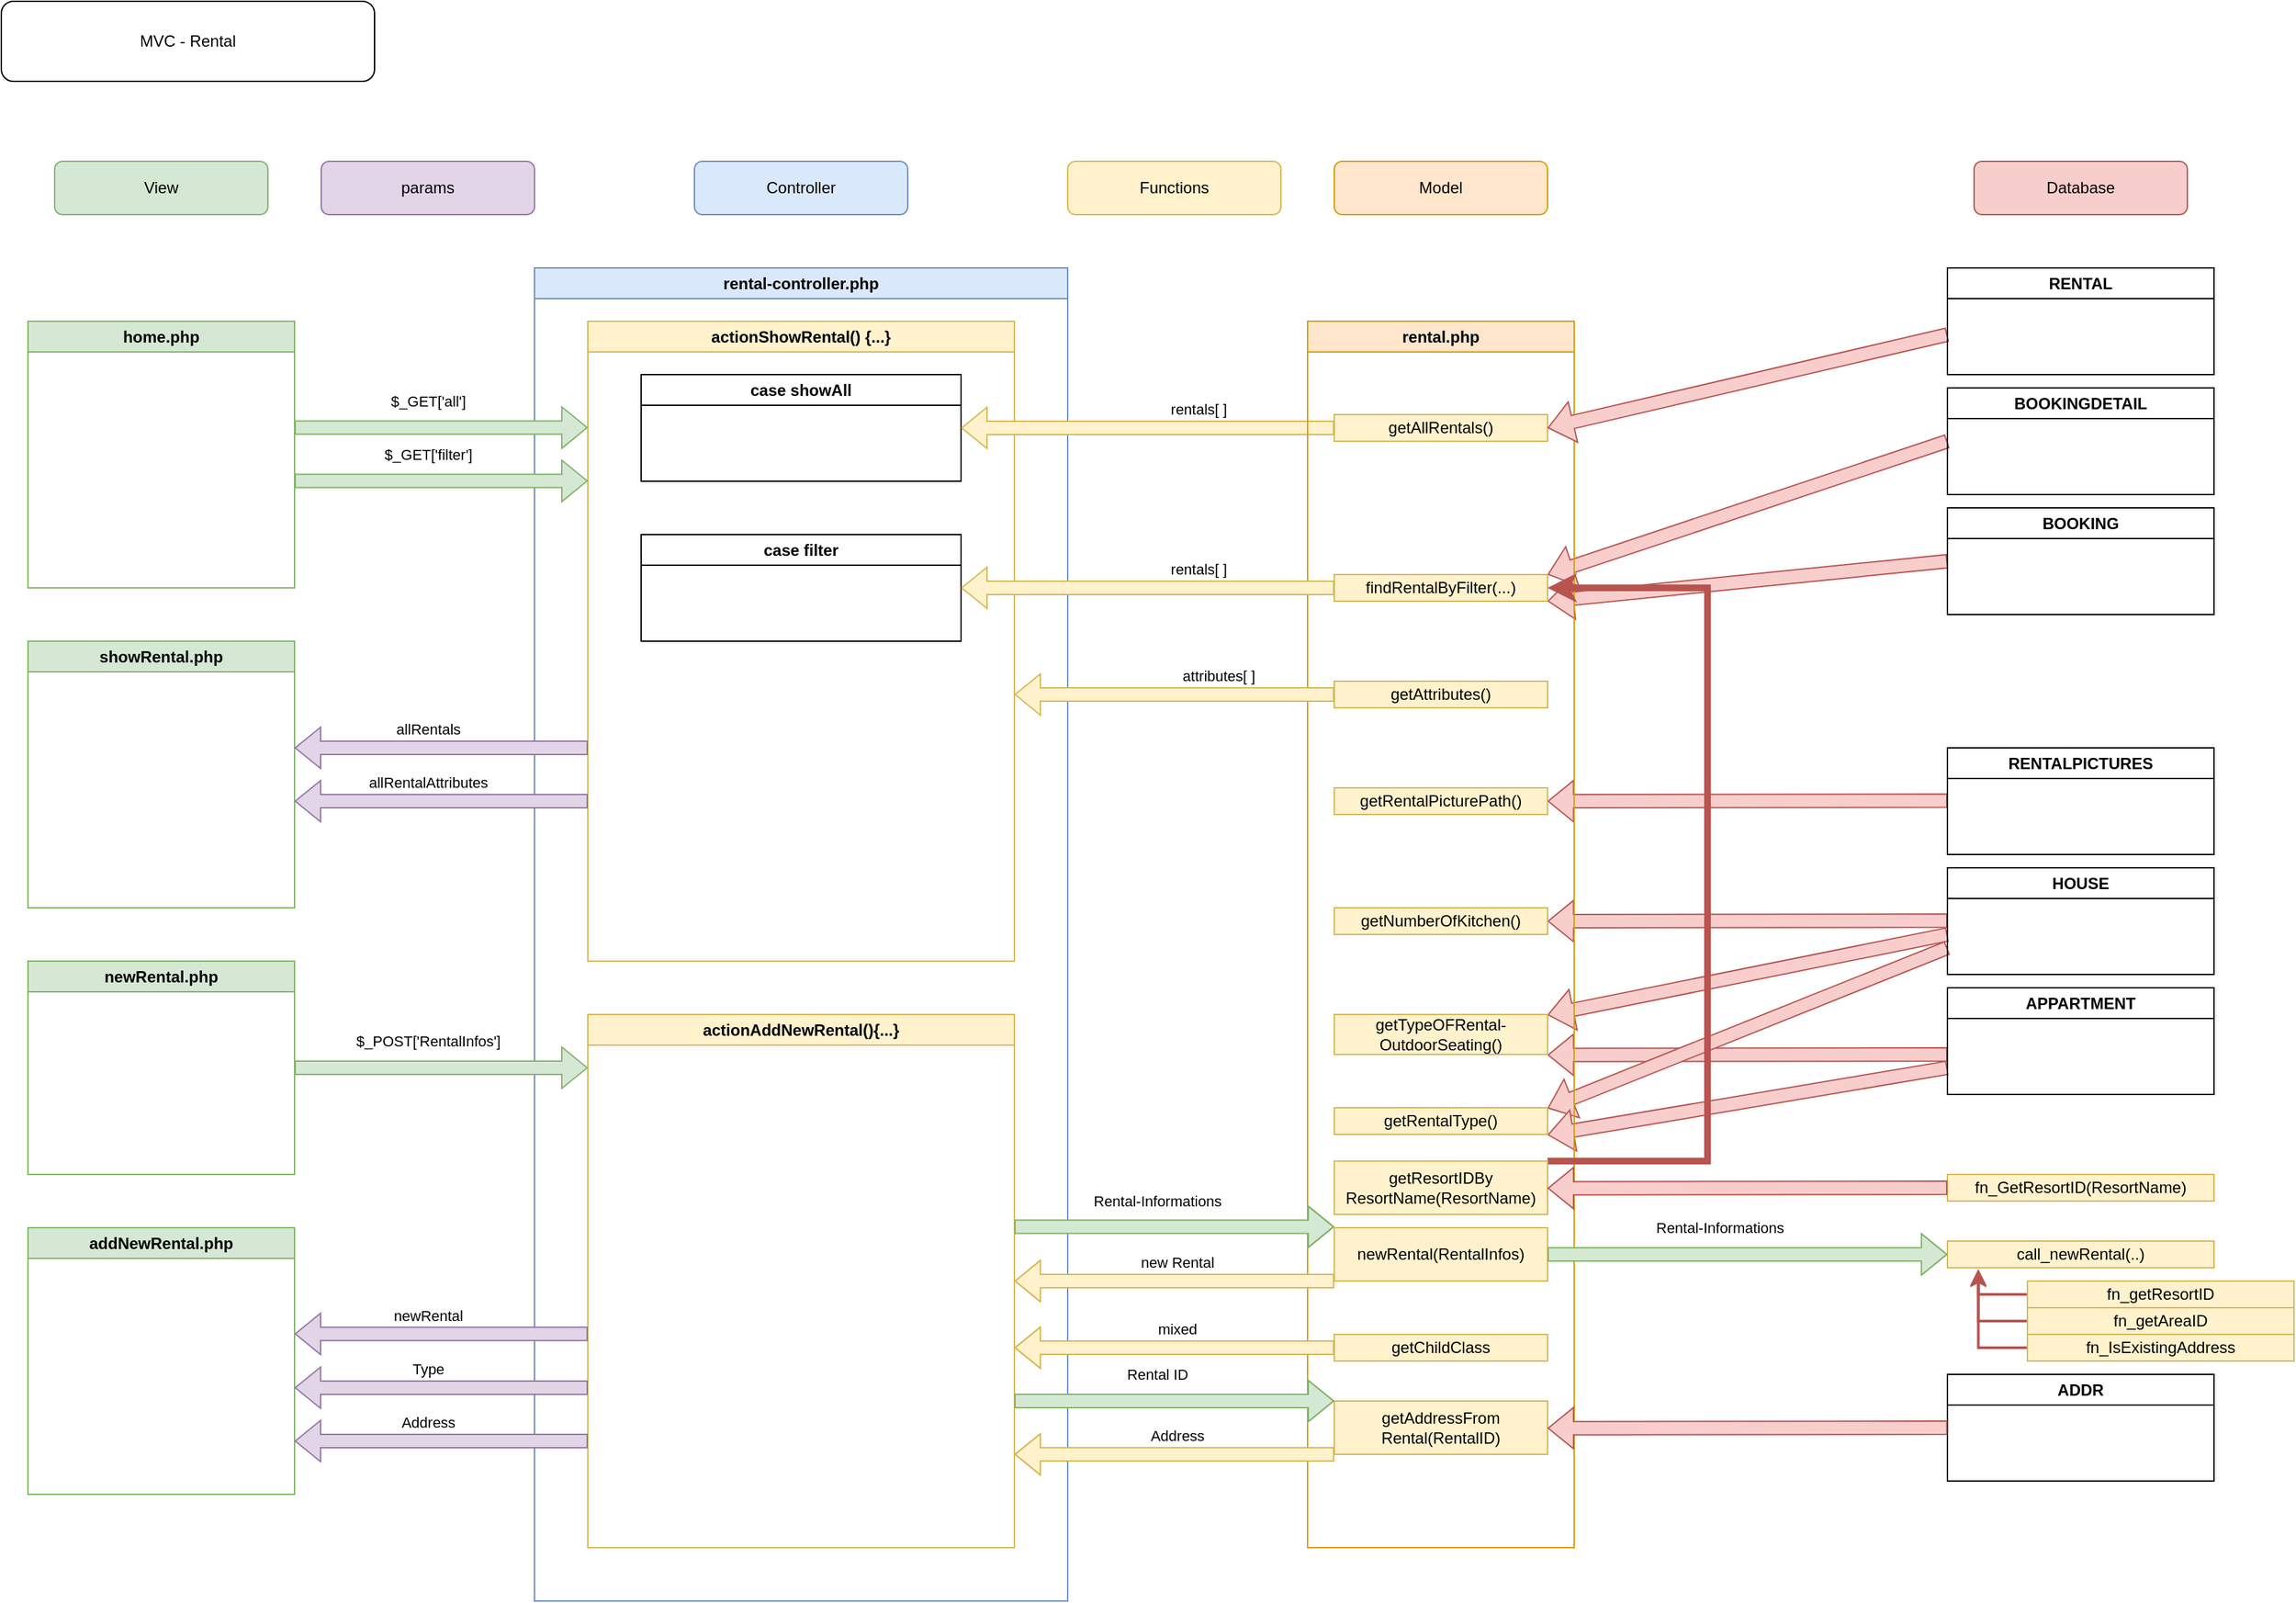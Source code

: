 <mxfile version="20.8.8" type="device"><diagram name="Seite-1" id="UAQmWg7MpizIO0bGezE8"><mxGraphModel dx="2963" dy="2755" grid="1" gridSize="10" guides="1" tooltips="1" connect="1" arrows="1" fold="1" page="1" pageScale="1" pageWidth="827" pageHeight="1169" math="0" shadow="0"><root><mxCell id="0"/><mxCell id="1" parent="0"/><mxCell id="gLRPhGe-5DFyPucecR43-65" value="" style="shape=flexArrow;endArrow=classic;html=1;rounded=0;entryX=1;entryY=0.5;entryDx=0;entryDy=0;exitX=0;exitY=0.5;exitDx=0;exitDy=0;fillColor=#f8cecc;strokeColor=#b85450;" edge="1" parent="1" source="gLRPhGe-5DFyPucecR43-41"><mxGeometry width="50" height="50" relative="1" as="geometry"><mxPoint x="1460" y="280.0" as="sourcePoint"/><mxPoint x="1160" y="350.0" as="targetPoint"/></mxGeometry></mxCell><mxCell id="gLRPhGe-5DFyPucecR43-53" value="" style="shape=flexArrow;endArrow=classic;html=1;rounded=0;entryX=1;entryY=0.5;entryDx=0;entryDy=0;fillColor=#f8cecc;strokeColor=#b85450;" edge="1" parent="1"><mxGeometry width="50" height="50" relative="1" as="geometry"><mxPoint x="1460" y="609.66" as="sourcePoint"/><mxPoint x="1160" y="610" as="targetPoint"/></mxGeometry></mxCell><mxCell id="gLRPhGe-5DFyPucecR43-56" value="" style="shape=flexArrow;endArrow=classic;html=1;rounded=0;entryX=1;entryY=0.5;entryDx=0;entryDy=0;fillColor=#f8cecc;strokeColor=#b85450;" edge="1" parent="1"><mxGeometry width="50" height="50" relative="1" as="geometry"><mxPoint x="1460" y="710.0" as="sourcePoint"/><mxPoint x="1160" y="710.34" as="targetPoint"/></mxGeometry></mxCell><mxCell id="gLRPhGe-5DFyPucecR43-58" value="" style="shape=flexArrow;endArrow=classic;html=1;rounded=0;entryX=1;entryY=0.5;entryDx=0;entryDy=0;fillColor=#f8cecc;strokeColor=#b85450;" edge="1" parent="1"><mxGeometry width="50" height="50" relative="1" as="geometry"><mxPoint x="1460" y="620" as="sourcePoint"/><mxPoint x="1160" y="680.34" as="targetPoint"/></mxGeometry></mxCell><mxCell id="gLRPhGe-5DFyPucecR43-61" value="" style="shape=flexArrow;endArrow=classic;html=1;rounded=0;entryX=1;entryY=0.5;entryDx=0;entryDy=0;fillColor=#f8cecc;strokeColor=#b85450;" edge="1" parent="1"><mxGeometry width="50" height="50" relative="1" as="geometry"><mxPoint x="1460" y="630" as="sourcePoint"/><mxPoint x="1160" y="750.34" as="targetPoint"/></mxGeometry></mxCell><mxCell id="gLRPhGe-5DFyPucecR43-63" value="" style="shape=flexArrow;endArrow=classic;html=1;rounded=0;entryX=1;entryY=0.5;entryDx=0;entryDy=0;exitX=0;exitY=0.75;exitDx=0;exitDy=0;fillColor=#f8cecc;strokeColor=#b85450;" edge="1" parent="1" source="gLRPhGe-5DFyPucecR43-38"><mxGeometry width="50" height="50" relative="1" as="geometry"><mxPoint x="1460" y="770" as="sourcePoint"/><mxPoint x="1160" y="770.34" as="targetPoint"/></mxGeometry></mxCell><mxCell id="gLRPhGe-5DFyPucecR43-48" value="" style="shape=flexArrow;endArrow=classic;html=1;rounded=0;entryX=1;entryY=0.5;entryDx=0;entryDy=0;fillColor=#f8cecc;strokeColor=#b85450;" edge="1" parent="1" target="gLRPhGe-5DFyPucecR43-50"><mxGeometry width="50" height="50" relative="1" as="geometry"><mxPoint x="1460" y="519.66" as="sourcePoint"/><mxPoint x="1180" y="519.66" as="targetPoint"/></mxGeometry></mxCell><mxCell id="gLRPhGe-5DFyPucecR43-66" value="" style="shape=flexArrow;endArrow=classic;html=1;rounded=0;entryX=1;entryY=1;entryDx=0;entryDy=0;exitX=0;exitY=0.5;exitDx=0;exitDy=0;fillColor=#f8cecc;strokeColor=#b85450;" edge="1" parent="1" source="gLRPhGe-5DFyPucecR43-42" target="gLRPhGe-5DFyPucecR43-26"><mxGeometry width="50" height="50" relative="1" as="geometry"><mxPoint x="1470" y="260.0" as="sourcePoint"/><mxPoint x="1170" y="360" as="targetPoint"/></mxGeometry></mxCell><mxCell id="gLRPhGe-5DFyPucecR43-1" value="View" style="rounded=1;whiteSpace=wrap;html=1;fillColor=#d5e8d4;strokeColor=#82b366;" vertex="1" parent="1"><mxGeometry x="40" y="40" width="160" height="40" as="geometry"/></mxCell><mxCell id="gLRPhGe-5DFyPucecR43-2" value="Controller" style="rounded=1;whiteSpace=wrap;html=1;fillColor=#dae8fc;strokeColor=#6c8ebf;" vertex="1" parent="1"><mxGeometry x="520" y="40" width="160" height="40" as="geometry"/></mxCell><mxCell id="gLRPhGe-5DFyPucecR43-3" value="Model" style="rounded=1;whiteSpace=wrap;html=1;fillColor=#ffe6cc;strokeColor=#d79b00;" vertex="1" parent="1"><mxGeometry x="1000" y="40" width="160" height="40" as="geometry"/></mxCell><mxCell id="gLRPhGe-5DFyPucecR43-4" value="Database" style="rounded=1;whiteSpace=wrap;html=1;fillColor=#f8cecc;strokeColor=#b85450;" vertex="1" parent="1"><mxGeometry x="1480" y="40" width="160" height="40" as="geometry"/></mxCell><mxCell id="gLRPhGe-5DFyPucecR43-5" value="home.php" style="swimlane;whiteSpace=wrap;html=1;fillColor=#d5e8d4;strokeColor=#82b366;" vertex="1" parent="1"><mxGeometry x="20" y="160" width="200" height="200" as="geometry"/></mxCell><mxCell id="gLRPhGe-5DFyPucecR43-6" value="showRental.php" style="swimlane;whiteSpace=wrap;html=1;fillColor=#d5e8d4;strokeColor=#82b366;" vertex="1" parent="1"><mxGeometry x="20" y="400" width="200" height="200" as="geometry"/></mxCell><mxCell id="gLRPhGe-5DFyPucecR43-7" value="newRental.php" style="swimlane;whiteSpace=wrap;html=1;fillColor=#d5e8d4;strokeColor=#82b366;" vertex="1" parent="1"><mxGeometry x="20" y="640" width="200" height="160" as="geometry"/></mxCell><mxCell id="gLRPhGe-5DFyPucecR43-8" value="addNewRental.php" style="swimlane;whiteSpace=wrap;html=1;fillColor=#d5e8d4;strokeColor=#82b366;" vertex="1" parent="1"><mxGeometry x="20" y="840" width="200" height="200" as="geometry"/></mxCell><mxCell id="gLRPhGe-5DFyPucecR43-9" value="rental-controller.php" style="swimlane;whiteSpace=wrap;html=1;fillColor=#dae8fc;strokeColor=#6c8ebf;" vertex="1" parent="1"><mxGeometry x="400" y="120" width="400" height="1000" as="geometry"/></mxCell><mxCell id="gLRPhGe-5DFyPucecR43-10" value="actionShowRental() {...}" style="swimlane;whiteSpace=wrap;html=1;fillColor=#fff2cc;strokeColor=#d6b656;" vertex="1" parent="gLRPhGe-5DFyPucecR43-9"><mxGeometry x="40" y="40" width="320" height="480" as="geometry"/></mxCell><mxCell id="gLRPhGe-5DFyPucecR43-15" value="case showAll" style="swimlane;whiteSpace=wrap;html=1;" vertex="1" parent="gLRPhGe-5DFyPucecR43-10"><mxGeometry x="40" y="40" width="240" height="80" as="geometry"/></mxCell><mxCell id="gLRPhGe-5DFyPucecR43-23" value="case filter" style="swimlane;whiteSpace=wrap;html=1;" vertex="1" parent="gLRPhGe-5DFyPucecR43-10"><mxGeometry x="40" y="160" width="240" height="80" as="geometry"/></mxCell><mxCell id="gLRPhGe-5DFyPucecR43-20" value="" style="shape=flexArrow;endArrow=classic;html=1;rounded=0;fillColor=#fff2cc;strokeColor=#d6b656;" edge="1" parent="gLRPhGe-5DFyPucecR43-9"><mxGeometry width="50" height="50" relative="1" as="geometry"><mxPoint x="600" y="120" as="sourcePoint"/><mxPoint x="320" y="120" as="targetPoint"/></mxGeometry></mxCell><mxCell id="gLRPhGe-5DFyPucecR43-21" value="rentals[ ]" style="edgeLabel;html=1;align=center;verticalAlign=middle;resizable=0;points=[];" vertex="1" connectable="0" parent="gLRPhGe-5DFyPucecR43-20"><mxGeometry x="-0.273" y="3" relative="1" as="geometry"><mxPoint y="-17" as="offset"/></mxGeometry></mxCell><mxCell id="gLRPhGe-5DFyPucecR43-71" value="actionAddNewRental(){...}" style="swimlane;whiteSpace=wrap;html=1;fillColor=#fff2cc;strokeColor=#d6b656;" vertex="1" parent="gLRPhGe-5DFyPucecR43-9"><mxGeometry x="40" y="560" width="320" height="400" as="geometry"/></mxCell><mxCell id="gLRPhGe-5DFyPucecR43-11" value="" style="shape=flexArrow;endArrow=classic;html=1;rounded=0;fillColor=#d5e8d4;strokeColor=#82b366;" edge="1" parent="1"><mxGeometry width="50" height="50" relative="1" as="geometry"><mxPoint x="220" y="239.76" as="sourcePoint"/><mxPoint x="440" y="239.76" as="targetPoint"/></mxGeometry></mxCell><mxCell id="gLRPhGe-5DFyPucecR43-12" value="$_GET['all']" style="edgeLabel;html=1;align=center;verticalAlign=middle;resizable=0;points=[];" vertex="1" connectable="0" parent="gLRPhGe-5DFyPucecR43-11"><mxGeometry x="-0.273" y="3" relative="1" as="geometry"><mxPoint x="20" y="-17" as="offset"/></mxGeometry></mxCell><mxCell id="gLRPhGe-5DFyPucecR43-13" value="" style="shape=flexArrow;endArrow=classic;html=1;rounded=0;fillColor=#d5e8d4;strokeColor=#82b366;" edge="1" parent="1"><mxGeometry width="50" height="50" relative="1" as="geometry"><mxPoint x="220" y="279.76" as="sourcePoint"/><mxPoint x="440" y="279.76" as="targetPoint"/></mxGeometry></mxCell><mxCell id="gLRPhGe-5DFyPucecR43-14" value="$_GET['filter']" style="edgeLabel;html=1;align=center;verticalAlign=middle;resizable=0;points=[];" vertex="1" connectable="0" parent="gLRPhGe-5DFyPucecR43-13"><mxGeometry x="-0.273" y="3" relative="1" as="geometry"><mxPoint x="20" y="-17" as="offset"/></mxGeometry></mxCell><mxCell id="gLRPhGe-5DFyPucecR43-19" value="rental.php" style="swimlane;whiteSpace=wrap;html=1;fillColor=#ffe6cc;strokeColor=#d79b00;" vertex="1" parent="1"><mxGeometry x="980" y="160" width="200" height="920" as="geometry"/></mxCell><mxCell id="gLRPhGe-5DFyPucecR43-22" value="getAllRentals()" style="rounded=0;whiteSpace=wrap;html=1;fillColor=#fff2cc;strokeColor=#d6b656;" vertex="1" parent="gLRPhGe-5DFyPucecR43-19"><mxGeometry x="20" y="70" width="160" height="20" as="geometry"/></mxCell><mxCell id="gLRPhGe-5DFyPucecR43-24" value="" style="shape=flexArrow;endArrow=classic;html=1;rounded=0;fillColor=#fff2cc;strokeColor=#d6b656;" edge="1" parent="gLRPhGe-5DFyPucecR43-19"><mxGeometry width="50" height="50" relative="1" as="geometry"><mxPoint x="20" y="200.0" as="sourcePoint"/><mxPoint x="-260" y="200.0" as="targetPoint"/></mxGeometry></mxCell><mxCell id="gLRPhGe-5DFyPucecR43-25" value="rentals[ ]" style="edgeLabel;html=1;align=center;verticalAlign=middle;resizable=0;points=[];" vertex="1" connectable="0" parent="gLRPhGe-5DFyPucecR43-24"><mxGeometry x="-0.273" y="3" relative="1" as="geometry"><mxPoint y="-17" as="offset"/></mxGeometry></mxCell><mxCell id="gLRPhGe-5DFyPucecR43-26" value="findRentalByFilter(...)" style="rounded=0;whiteSpace=wrap;html=1;fillColor=#fff2cc;strokeColor=#d6b656;" vertex="1" parent="gLRPhGe-5DFyPucecR43-19"><mxGeometry x="20" y="190" width="160" height="20" as="geometry"/></mxCell><mxCell id="gLRPhGe-5DFyPucecR43-27" value="getAttributes()" style="rounded=0;whiteSpace=wrap;html=1;fillColor=#fff2cc;strokeColor=#d6b656;" vertex="1" parent="gLRPhGe-5DFyPucecR43-19"><mxGeometry x="20" y="270" width="160" height="20" as="geometry"/></mxCell><mxCell id="gLRPhGe-5DFyPucecR43-45" value="" style="shape=flexArrow;endArrow=classic;html=1;rounded=0;entryX=1;entryY=0.5;entryDx=0;entryDy=0;fillColor=#f8cecc;strokeColor=#b85450;" edge="1" parent="gLRPhGe-5DFyPucecR43-19" target="gLRPhGe-5DFyPucecR43-22"><mxGeometry width="50" height="50" relative="1" as="geometry"><mxPoint x="480" y="10" as="sourcePoint"/><mxPoint x="-100" y="79.66" as="targetPoint"/></mxGeometry></mxCell><mxCell id="gLRPhGe-5DFyPucecR43-50" value="getRentalPicturePath()" style="rounded=0;whiteSpace=wrap;html=1;fillColor=#fff2cc;strokeColor=#d6b656;" vertex="1" parent="gLRPhGe-5DFyPucecR43-19"><mxGeometry x="20" y="350" width="160" height="20" as="geometry"/></mxCell><mxCell id="gLRPhGe-5DFyPucecR43-51" style="edgeStyle=orthogonalEdgeStyle;rounded=0;orthogonalLoop=1;jettySize=auto;html=1;exitX=0.5;exitY=1;exitDx=0;exitDy=0;" edge="1" parent="gLRPhGe-5DFyPucecR43-19" source="gLRPhGe-5DFyPucecR43-26" target="gLRPhGe-5DFyPucecR43-26"><mxGeometry relative="1" as="geometry"/></mxCell><mxCell id="gLRPhGe-5DFyPucecR43-52" value="getNumberOfKitchen()" style="rounded=0;whiteSpace=wrap;html=1;fillColor=#fff2cc;strokeColor=#d6b656;" vertex="1" parent="gLRPhGe-5DFyPucecR43-19"><mxGeometry x="20" y="440" width="160" height="20" as="geometry"/></mxCell><mxCell id="gLRPhGe-5DFyPucecR43-68" style="edgeStyle=orthogonalEdgeStyle;rounded=0;orthogonalLoop=1;jettySize=auto;html=1;exitX=1;exitY=0.5;exitDx=0;exitDy=0;entryX=1;entryY=0;entryDx=0;entryDy=0;startArrow=classic;startFill=1;endArrow=none;endFill=0;fillColor=#f8cecc;strokeColor=#b85450;strokeWidth=5;" edge="1" parent="gLRPhGe-5DFyPucecR43-19" source="gLRPhGe-5DFyPucecR43-26" target="gLRPhGe-5DFyPucecR43-67"><mxGeometry relative="1" as="geometry"><Array as="points"><mxPoint x="300" y="200"/><mxPoint x="300" y="630"/></Array></mxGeometry></mxCell><mxCell id="gLRPhGe-5DFyPucecR43-55" value="getTypeOFRental-&lt;br&gt;OutdoorSeating()" style="rounded=0;whiteSpace=wrap;html=1;fillColor=#fff2cc;strokeColor=#d6b656;" vertex="1" parent="gLRPhGe-5DFyPucecR43-19"><mxGeometry x="20" y="520" width="160" height="30" as="geometry"/></mxCell><mxCell id="gLRPhGe-5DFyPucecR43-60" value="getRentalType()" style="rounded=0;whiteSpace=wrap;html=1;fillColor=#fff2cc;strokeColor=#d6b656;" vertex="1" parent="gLRPhGe-5DFyPucecR43-19"><mxGeometry x="20" y="590" width="160" height="20" as="geometry"/></mxCell><mxCell id="gLRPhGe-5DFyPucecR43-67" value="getResortIDBy&lt;br&gt;ResortName(ResortName)" style="rounded=0;whiteSpace=wrap;html=1;fillColor=#fff2cc;strokeColor=#d6b656;" vertex="1" parent="gLRPhGe-5DFyPucecR43-19"><mxGeometry x="20" y="630" width="160" height="40" as="geometry"/></mxCell><mxCell id="gLRPhGe-5DFyPucecR43-72" value="newRental(RentalInfos)" style="rounded=0;whiteSpace=wrap;html=1;fillColor=#fff2cc;strokeColor=#d6b656;" vertex="1" parent="gLRPhGe-5DFyPucecR43-19"><mxGeometry x="20" y="680" width="160" height="40" as="geometry"/></mxCell><mxCell id="gLRPhGe-5DFyPucecR43-73" value="getChildClass" style="rounded=0;whiteSpace=wrap;html=1;fillColor=#fff2cc;strokeColor=#d6b656;" vertex="1" parent="gLRPhGe-5DFyPucecR43-19"><mxGeometry x="20" y="760" width="160" height="20" as="geometry"/></mxCell><mxCell id="gLRPhGe-5DFyPucecR43-82" value="getAddressFrom&lt;br&gt;Rental(RentalID)" style="rounded=0;whiteSpace=wrap;html=1;fillColor=#fff2cc;strokeColor=#d6b656;" vertex="1" parent="gLRPhGe-5DFyPucecR43-19"><mxGeometry x="20" y="810" width="160" height="40" as="geometry"/></mxCell><mxCell id="gLRPhGe-5DFyPucecR43-31" value="" style="shape=flexArrow;endArrow=classic;html=1;rounded=0;fillColor=#fff2cc;strokeColor=#d6b656;" edge="1" parent="1"><mxGeometry width="50" height="50" relative="1" as="geometry"><mxPoint x="1000" y="440" as="sourcePoint"/><mxPoint x="760" y="440" as="targetPoint"/></mxGeometry></mxCell><mxCell id="gLRPhGe-5DFyPucecR43-32" value="attributes[ ]" style="edgeLabel;html=1;align=center;verticalAlign=middle;resizable=0;points=[];" vertex="1" connectable="0" parent="gLRPhGe-5DFyPucecR43-31"><mxGeometry x="-0.273" y="3" relative="1" as="geometry"><mxPoint y="-17" as="offset"/></mxGeometry></mxCell><mxCell id="gLRPhGe-5DFyPucecR43-33" value="" style="shape=flexArrow;endArrow=classic;html=1;rounded=0;strokeColor=#9673a6;fillColor=#e1d5e7;" edge="1" parent="1"><mxGeometry width="50" height="50" relative="1" as="geometry"><mxPoint x="440" y="480" as="sourcePoint"/><mxPoint x="220" y="480" as="targetPoint"/></mxGeometry></mxCell><mxCell id="gLRPhGe-5DFyPucecR43-34" value="allRentals" style="edgeLabel;html=1;align=center;verticalAlign=middle;resizable=0;points=[];" vertex="1" connectable="0" parent="gLRPhGe-5DFyPucecR43-33"><mxGeometry x="-0.273" y="3" relative="1" as="geometry"><mxPoint x="-40" y="-17" as="offset"/></mxGeometry></mxCell><mxCell id="gLRPhGe-5DFyPucecR43-35" value="" style="shape=flexArrow;endArrow=classic;html=1;rounded=0;strokeColor=#9673a6;fillColor=#e1d5e7;" edge="1" parent="1"><mxGeometry width="50" height="50" relative="1" as="geometry"><mxPoint x="440" y="520" as="sourcePoint"/><mxPoint x="220" y="520" as="targetPoint"/></mxGeometry></mxCell><mxCell id="gLRPhGe-5DFyPucecR43-36" value="allRentalAttributes" style="edgeLabel;html=1;align=center;verticalAlign=middle;resizable=0;points=[];" vertex="1" connectable="0" parent="gLRPhGe-5DFyPucecR43-35"><mxGeometry x="-0.273" y="3" relative="1" as="geometry"><mxPoint x="-40" y="-17" as="offset"/></mxGeometry></mxCell><mxCell id="gLRPhGe-5DFyPucecR43-37" value="RENTAL" style="swimlane;whiteSpace=wrap;html=1;" vertex="1" parent="1"><mxGeometry x="1460" y="120" width="200" height="80" as="geometry"/></mxCell><mxCell id="gLRPhGe-5DFyPucecR43-38" value="APPARTMENT" style="swimlane;whiteSpace=wrap;html=1;" vertex="1" parent="1"><mxGeometry x="1460" y="660" width="200" height="80" as="geometry"/></mxCell><mxCell id="gLRPhGe-5DFyPucecR43-39" value="HOUSE" style="swimlane;whiteSpace=wrap;html=1;" vertex="1" parent="1"><mxGeometry x="1460" y="570" width="200" height="80" as="geometry"/></mxCell><mxCell id="gLRPhGe-5DFyPucecR43-40" value="RENTALPICTURES" style="swimlane;whiteSpace=wrap;html=1;" vertex="1" parent="1"><mxGeometry x="1460" y="480" width="200" height="80" as="geometry"/></mxCell><mxCell id="gLRPhGe-5DFyPucecR43-41" value="BOOKINGDETAIL" style="swimlane;whiteSpace=wrap;html=1;" vertex="1" parent="1"><mxGeometry x="1460" y="210" width="200" height="80" as="geometry"/></mxCell><mxCell id="gLRPhGe-5DFyPucecR43-42" value="BOOKING" style="swimlane;whiteSpace=wrap;html=1;" vertex="1" parent="1"><mxGeometry x="1460" y="300" width="200" height="80" as="geometry"/></mxCell><mxCell id="gLRPhGe-5DFyPucecR43-43" value="fn_GetResortID(ResortName)" style="rounded=0;whiteSpace=wrap;html=1;fillColor=#fff2cc;strokeColor=#d6b656;" vertex="1" parent="1"><mxGeometry x="1460" y="800" width="200" height="20" as="geometry"/></mxCell><mxCell id="gLRPhGe-5DFyPucecR43-44" value="ADDR" style="swimlane;whiteSpace=wrap;html=1;" vertex="1" parent="1"><mxGeometry x="1460" y="950" width="200" height="80" as="geometry"/></mxCell><mxCell id="gLRPhGe-5DFyPucecR43-69" value="" style="shape=flexArrow;endArrow=classic;html=1;rounded=0;fillColor=#d5e8d4;strokeColor=#82b366;" edge="1" parent="1"><mxGeometry width="50" height="50" relative="1" as="geometry"><mxPoint x="220" y="720" as="sourcePoint"/><mxPoint x="440" y="720" as="targetPoint"/></mxGeometry></mxCell><mxCell id="gLRPhGe-5DFyPucecR43-70" value="$_POST['RentalInfos']" style="edgeLabel;html=1;align=center;verticalAlign=middle;resizable=0;points=[];" vertex="1" connectable="0" parent="gLRPhGe-5DFyPucecR43-69"><mxGeometry x="-0.273" y="3" relative="1" as="geometry"><mxPoint x="20" y="-17" as="offset"/></mxGeometry></mxCell><mxCell id="gLRPhGe-5DFyPucecR43-74" value="" style="shape=flexArrow;endArrow=classic;html=1;rounded=0;entryX=0;entryY=0.5;entryDx=0;entryDy=0;fillColor=#d5e8d4;strokeColor=#82b366;" edge="1" parent="1"><mxGeometry width="50" height="50" relative="1" as="geometry"><mxPoint x="760" y="839.31" as="sourcePoint"/><mxPoint x="1000" y="839.31" as="targetPoint"/><Array as="points"><mxPoint x="850" y="839.31"/><mxPoint x="880" y="839.31"/><mxPoint x="890" y="839.31"/><mxPoint x="920" y="839.31"/></Array></mxGeometry></mxCell><mxCell id="gLRPhGe-5DFyPucecR43-75" value="Rental-Informations" style="edgeLabel;html=1;align=center;verticalAlign=middle;resizable=0;points=[];" vertex="1" connectable="0" parent="gLRPhGe-5DFyPucecR43-74"><mxGeometry x="-0.273" y="3" relative="1" as="geometry"><mxPoint x="20" y="-17" as="offset"/></mxGeometry></mxCell><mxCell id="gLRPhGe-5DFyPucecR43-78" value="" style="shape=flexArrow;endArrow=classic;html=1;rounded=0;exitX=0;exitY=1;exitDx=0;exitDy=0;fillColor=#fff2cc;strokeColor=#d6b656;" edge="1" parent="1" source="gLRPhGe-5DFyPucecR43-72"><mxGeometry width="50" height="50" relative="1" as="geometry"><mxPoint x="760" y="880" as="sourcePoint"/><mxPoint x="760" y="880" as="targetPoint"/><Array as="points"><mxPoint x="850" y="880"/><mxPoint x="880" y="880"/><mxPoint x="890" y="880"/><mxPoint x="920" y="880"/></Array></mxGeometry></mxCell><mxCell id="gLRPhGe-5DFyPucecR43-79" value="new Rental" style="edgeLabel;html=1;align=center;verticalAlign=middle;resizable=0;points=[];" vertex="1" connectable="0" parent="gLRPhGe-5DFyPucecR43-78"><mxGeometry x="-0.273" y="3" relative="1" as="geometry"><mxPoint x="20" y="-17" as="offset"/></mxGeometry></mxCell><mxCell id="gLRPhGe-5DFyPucecR43-80" value="" style="shape=flexArrow;endArrow=classic;html=1;rounded=0;exitX=0;exitY=1;exitDx=0;exitDy=0;fillColor=#fff2cc;strokeColor=#d6b656;" edge="1" parent="1"><mxGeometry width="50" height="50" relative="1" as="geometry"><mxPoint x="1000" y="930" as="sourcePoint"/><mxPoint x="760" y="930" as="targetPoint"/><Array as="points"><mxPoint x="850" y="930"/><mxPoint x="880" y="930"/><mxPoint x="890" y="930"/><mxPoint x="920" y="930"/></Array></mxGeometry></mxCell><mxCell id="gLRPhGe-5DFyPucecR43-81" value="mixed" style="edgeLabel;html=1;align=center;verticalAlign=middle;resizable=0;points=[];" vertex="1" connectable="0" parent="gLRPhGe-5DFyPucecR43-80"><mxGeometry x="-0.273" y="3" relative="1" as="geometry"><mxPoint x="20" y="-17" as="offset"/></mxGeometry></mxCell><mxCell id="gLRPhGe-5DFyPucecR43-83" value="" style="shape=flexArrow;endArrow=classic;html=1;rounded=0;entryX=0;entryY=0.5;entryDx=0;entryDy=0;fillColor=#d5e8d4;strokeColor=#82b366;" edge="1" parent="1"><mxGeometry width="50" height="50" relative="1" as="geometry"><mxPoint x="760" y="970" as="sourcePoint"/><mxPoint x="1000" y="970" as="targetPoint"/><Array as="points"><mxPoint x="850" y="970"/><mxPoint x="880" y="970"/><mxPoint x="890" y="970"/><mxPoint x="920" y="970"/></Array></mxGeometry></mxCell><mxCell id="gLRPhGe-5DFyPucecR43-84" value="Rental ID" style="edgeLabel;html=1;align=center;verticalAlign=middle;resizable=0;points=[];" vertex="1" connectable="0" parent="gLRPhGe-5DFyPucecR43-83"><mxGeometry x="-0.273" y="3" relative="1" as="geometry"><mxPoint x="20" y="-17" as="offset"/></mxGeometry></mxCell><mxCell id="gLRPhGe-5DFyPucecR43-85" value="" style="shape=flexArrow;endArrow=classic;html=1;rounded=0;exitX=0;exitY=1;exitDx=0;exitDy=0;fillColor=#fff2cc;strokeColor=#d6b656;" edge="1" parent="1"><mxGeometry width="50" height="50" relative="1" as="geometry"><mxPoint x="1000" y="1010" as="sourcePoint"/><mxPoint x="760" y="1010" as="targetPoint"/><Array as="points"><mxPoint x="850" y="1010"/><mxPoint x="880" y="1010"/><mxPoint x="890" y="1010"/><mxPoint x="920" y="1010"/></Array></mxGeometry></mxCell><mxCell id="gLRPhGe-5DFyPucecR43-86" value="Address" style="edgeLabel;html=1;align=center;verticalAlign=middle;resizable=0;points=[];" vertex="1" connectable="0" parent="gLRPhGe-5DFyPucecR43-85"><mxGeometry x="-0.273" y="3" relative="1" as="geometry"><mxPoint x="20" y="-17" as="offset"/></mxGeometry></mxCell><mxCell id="gLRPhGe-5DFyPucecR43-87" value="" style="shape=flexArrow;endArrow=classic;html=1;rounded=0;entryX=1;entryY=0.5;entryDx=0;entryDy=0;exitX=0;exitY=0.5;exitDx=0;exitDy=0;fillColor=#f8cecc;strokeColor=#b85450;" edge="1" parent="1" source="gLRPhGe-5DFyPucecR43-43"><mxGeometry width="50" height="50" relative="1" as="geometry"><mxPoint x="1460" y="760" as="sourcePoint"/><mxPoint x="1160" y="810.34" as="targetPoint"/></mxGeometry></mxCell><mxCell id="gLRPhGe-5DFyPucecR43-88" value="" style="shape=flexArrow;endArrow=classic;html=1;rounded=0;entryX=1;entryY=0.5;entryDx=0;entryDy=0;exitX=0;exitY=0.5;exitDx=0;exitDy=0;fillColor=#f8cecc;strokeColor=#b85450;" edge="1" parent="1"><mxGeometry width="50" height="50" relative="1" as="geometry"><mxPoint x="1460" y="990" as="sourcePoint"/><mxPoint x="1160" y="990.34" as="targetPoint"/></mxGeometry></mxCell><mxCell id="gLRPhGe-5DFyPucecR43-89" value="call_newRental(..)" style="rounded=0;whiteSpace=wrap;html=1;fillColor=#fff2cc;strokeColor=#d6b656;" vertex="1" parent="1"><mxGeometry x="1460" y="850" width="200" height="20" as="geometry"/></mxCell><mxCell id="gLRPhGe-5DFyPucecR43-93" style="edgeStyle=orthogonalEdgeStyle;rounded=0;orthogonalLoop=1;jettySize=auto;html=1;exitX=0;exitY=0.5;exitDx=0;exitDy=0;entryX=0.116;entryY=1.079;entryDx=0;entryDy=0;entryPerimeter=0;strokeWidth=2;startArrow=none;startFill=0;endArrow=classic;endFill=1;fillColor=#f8cecc;strokeColor=#b85450;" edge="1" parent="1" source="gLRPhGe-5DFyPucecR43-90" target="gLRPhGe-5DFyPucecR43-89"><mxGeometry relative="1" as="geometry"/></mxCell><mxCell id="gLRPhGe-5DFyPucecR43-90" value="fn_getResortID" style="rounded=0;whiteSpace=wrap;html=1;fillColor=#fff2cc;strokeColor=#d6b656;" vertex="1" parent="1"><mxGeometry x="1520" y="880" width="200" height="20" as="geometry"/></mxCell><mxCell id="gLRPhGe-5DFyPucecR43-94" style="edgeStyle=orthogonalEdgeStyle;rounded=0;orthogonalLoop=1;jettySize=auto;html=1;exitX=0;exitY=0.5;exitDx=0;exitDy=0;entryX=0.116;entryY=1.045;entryDx=0;entryDy=0;entryPerimeter=0;strokeWidth=2;startArrow=none;startFill=0;endArrow=classic;endFill=1;fillColor=#f8cecc;strokeColor=#b85450;" edge="1" parent="1" source="gLRPhGe-5DFyPucecR43-91" target="gLRPhGe-5DFyPucecR43-89"><mxGeometry relative="1" as="geometry"/></mxCell><mxCell id="gLRPhGe-5DFyPucecR43-91" value="fn_getAreaID" style="rounded=0;whiteSpace=wrap;html=1;fillColor=#fff2cc;strokeColor=#d6b656;" vertex="1" parent="1"><mxGeometry x="1520" y="900" width="200" height="20" as="geometry"/></mxCell><mxCell id="gLRPhGe-5DFyPucecR43-95" style="edgeStyle=orthogonalEdgeStyle;rounded=0;orthogonalLoop=1;jettySize=auto;html=1;exitX=0;exitY=0.5;exitDx=0;exitDy=0;entryX=0.116;entryY=1.114;entryDx=0;entryDy=0;entryPerimeter=0;strokeWidth=2;startArrow=none;startFill=0;endArrow=classic;endFill=1;fillColor=#f8cecc;strokeColor=#b85450;" edge="1" parent="1" source="gLRPhGe-5DFyPucecR43-92" target="gLRPhGe-5DFyPucecR43-89"><mxGeometry relative="1" as="geometry"/></mxCell><mxCell id="gLRPhGe-5DFyPucecR43-92" value="fn_IsExistingAddress" style="rounded=0;whiteSpace=wrap;html=1;fillColor=#fff2cc;strokeColor=#d6b656;" vertex="1" parent="1"><mxGeometry x="1520" y="920" width="200" height="20" as="geometry"/></mxCell><mxCell id="gLRPhGe-5DFyPucecR43-98" value="" style="shape=flexArrow;endArrow=classic;html=1;rounded=0;strokeColor=#9673a6;fillColor=#e1d5e7;" edge="1" parent="1"><mxGeometry width="50" height="50" relative="1" as="geometry"><mxPoint x="440" y="919.66" as="sourcePoint"/><mxPoint x="220" y="919.66" as="targetPoint"/></mxGeometry></mxCell><mxCell id="gLRPhGe-5DFyPucecR43-99" value="newRental" style="edgeLabel;html=1;align=center;verticalAlign=middle;resizable=0;points=[];" vertex="1" connectable="0" parent="gLRPhGe-5DFyPucecR43-98"><mxGeometry x="-0.273" y="3" relative="1" as="geometry"><mxPoint x="-40" y="-17" as="offset"/></mxGeometry></mxCell><mxCell id="gLRPhGe-5DFyPucecR43-100" value="" style="shape=flexArrow;endArrow=classic;html=1;rounded=0;strokeColor=#9673a6;fillColor=#e1d5e7;" edge="1" parent="1"><mxGeometry width="50" height="50" relative="1" as="geometry"><mxPoint x="440" y="960.0" as="sourcePoint"/><mxPoint x="220" y="960.0" as="targetPoint"/></mxGeometry></mxCell><mxCell id="gLRPhGe-5DFyPucecR43-101" value="Type" style="edgeLabel;html=1;align=center;verticalAlign=middle;resizable=0;points=[];" vertex="1" connectable="0" parent="gLRPhGe-5DFyPucecR43-100"><mxGeometry x="-0.273" y="3" relative="1" as="geometry"><mxPoint x="-40" y="-17" as="offset"/></mxGeometry></mxCell><mxCell id="gLRPhGe-5DFyPucecR43-102" value="" style="shape=flexArrow;endArrow=classic;html=1;rounded=0;strokeColor=#9673a6;fillColor=#e1d5e7;" edge="1" parent="1"><mxGeometry width="50" height="50" relative="1" as="geometry"><mxPoint x="440" y="1000.0" as="sourcePoint"/><mxPoint x="220" y="1000.0" as="targetPoint"/></mxGeometry></mxCell><mxCell id="gLRPhGe-5DFyPucecR43-103" value="Address" style="edgeLabel;html=1;align=center;verticalAlign=middle;resizable=0;points=[];" vertex="1" connectable="0" parent="gLRPhGe-5DFyPucecR43-102"><mxGeometry x="-0.273" y="3" relative="1" as="geometry"><mxPoint x="-40" y="-17" as="offset"/></mxGeometry></mxCell><mxCell id="gLRPhGe-5DFyPucecR43-104" value="" style="shape=flexArrow;endArrow=classic;html=1;rounded=0;entryX=0;entryY=0.5;entryDx=0;entryDy=0;fillColor=#d5e8d4;strokeColor=#82b366;" edge="1" parent="1" target="gLRPhGe-5DFyPucecR43-89"><mxGeometry width="50" height="50" relative="1" as="geometry"><mxPoint x="1160" y="860" as="sourcePoint"/><mxPoint x="1400" y="860" as="targetPoint"/><Array as="points"><mxPoint x="1250" y="860"/><mxPoint x="1280" y="860"/><mxPoint x="1290" y="860"/><mxPoint x="1320" y="860"/></Array></mxGeometry></mxCell><mxCell id="gLRPhGe-5DFyPucecR43-105" value="Rental-Informations" style="edgeLabel;html=1;align=center;verticalAlign=middle;resizable=0;points=[];" vertex="1" connectable="0" parent="gLRPhGe-5DFyPucecR43-104"><mxGeometry x="-0.273" y="3" relative="1" as="geometry"><mxPoint x="20" y="-17" as="offset"/></mxGeometry></mxCell><mxCell id="gLRPhGe-5DFyPucecR43-106" value="Functions" style="rounded=1;whiteSpace=wrap;html=1;fillColor=#fff2cc;strokeColor=#d6b656;" vertex="1" parent="1"><mxGeometry x="800" y="40" width="160" height="40" as="geometry"/></mxCell><mxCell id="gLRPhGe-5DFyPucecR43-107" value="MVC - Rental " style="rounded=1;whiteSpace=wrap;html=1;" vertex="1" parent="1"><mxGeometry y="-80" width="280" height="60" as="geometry"/></mxCell><mxCell id="gLRPhGe-5DFyPucecR43-108" value="params" style="rounded=1;whiteSpace=wrap;html=1;fillColor=#e1d5e7;strokeColor=#9673a6;" vertex="1" parent="1"><mxGeometry x="240" y="40" width="160" height="40" as="geometry"/></mxCell></root></mxGraphModel></diagram></mxfile>